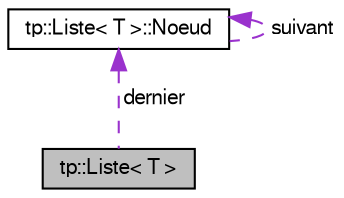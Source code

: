 digraph G
{
  edge [fontname="FreeSans",fontsize="10",labelfontname="FreeSans",labelfontsize="10"];
  node [fontname="FreeSans",fontsize="10",shape=record];
  Node1 [label="tp::Liste\< T \>",height=0.2,width=0.4,color="black", fillcolor="grey75", style="filled" fontcolor="black"];
  Node2 -> Node1 [dir="back",color="darkorchid3",fontsize="10",style="dashed",label=" dernier" ,fontname="FreeSans"];
  Node2 [label="tp::Liste\< T \>::Noeud",height=0.2,width=0.4,color="black", fillcolor="white", style="filled",URL="$classtp_1_1_liste_1_1_noeud.html",tooltip="classe interne representant un noeud typique"];
  Node2 -> Node2 [dir="back",color="darkorchid3",fontsize="10",style="dashed",label=" suivant" ,fontname="FreeSans"];
}
